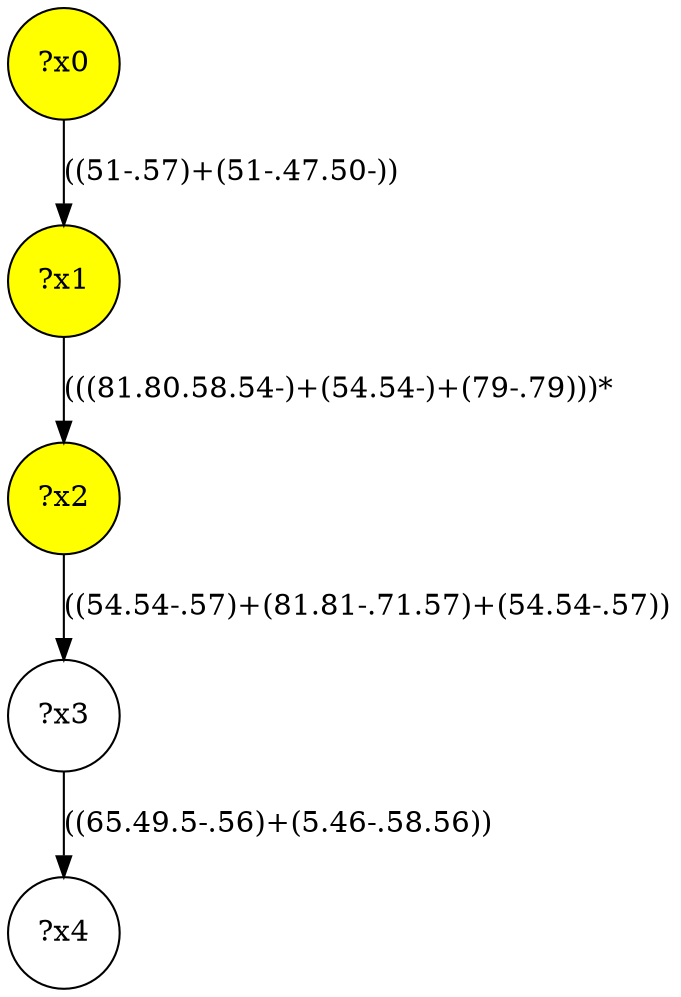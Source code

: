 digraph g {
	x2 [fillcolor="yellow", style="filled," shape=circle, label="?x2"];
	x0 [fillcolor="yellow", style="filled," shape=circle, label="?x0"];
	x1 [fillcolor="yellow", style="filled," shape=circle, label="?x1"];
	x0 -> x1 [label="((51-.57)+(51-.47.50-))"];
	x1 -> x2 [label="(((81.80.58.54-)+(54.54-)+(79-.79)))*"];
	x3 [shape=circle, label="?x3"];
	x2 -> x3 [label="((54.54-.57)+(81.81-.71.57)+(54.54-.57))"];
	x4 [shape=circle, label="?x4"];
	x3 -> x4 [label="((65.49.5-.56)+(5.46-.58.56))"];
}
